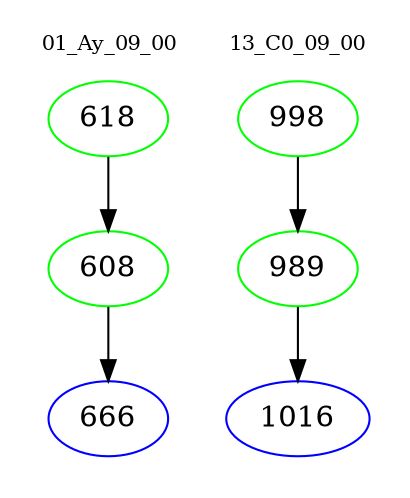 digraph{
subgraph cluster_0 {
color = white
label = "01_Ay_09_00";
fontsize=10;
T0_618 [label="618", color="green"]
T0_618 -> T0_608 [color="black"]
T0_608 [label="608", color="green"]
T0_608 -> T0_666 [color="black"]
T0_666 [label="666", color="blue"]
}
subgraph cluster_1 {
color = white
label = "13_C0_09_00";
fontsize=10;
T1_998 [label="998", color="green"]
T1_998 -> T1_989 [color="black"]
T1_989 [label="989", color="green"]
T1_989 -> T1_1016 [color="black"]
T1_1016 [label="1016", color="blue"]
}
}

